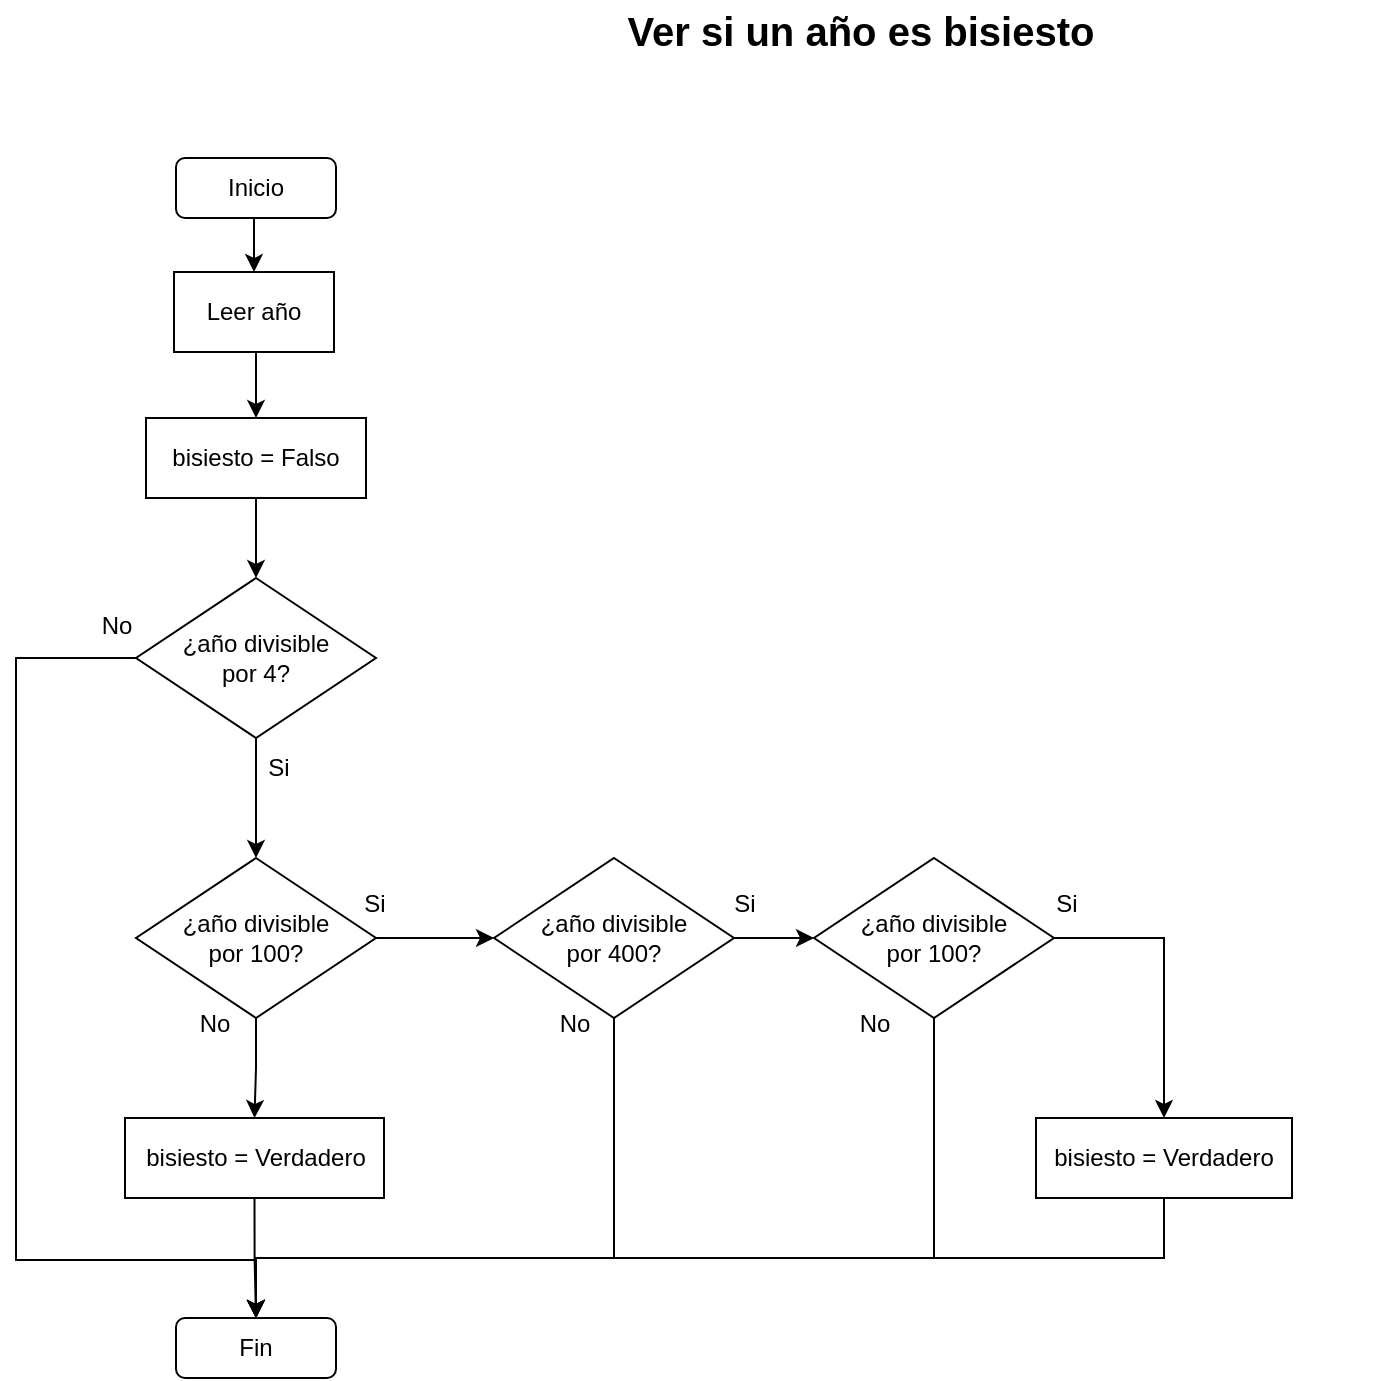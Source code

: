 <mxfile version="28.0.7">
  <diagram name="Page-1" id="gamRS6MLA4fs2B-uqD5Q">
    <mxGraphModel grid="1" page="1" gridSize="10" guides="1" tooltips="1" connect="1" arrows="1" fold="1" pageScale="1" pageWidth="850" pageHeight="1100" math="0" shadow="0">
      <root>
        <mxCell id="0" />
        <mxCell id="1" parent="0" />
        <mxCell id="qD9gXsYjsShy9WRek7qx-5" style="edgeStyle=orthogonalEdgeStyle;rounded=0;orthogonalLoop=1;jettySize=auto;html=1;exitX=0.5;exitY=1;exitDx=0;exitDy=0;entryX=0.5;entryY=0;entryDx=0;entryDy=0;" edge="1" parent="1" source="sVo8eWBov2D_V9g_eI1e-1" target="qD9gXsYjsShy9WRek7qx-1">
          <mxGeometry relative="1" as="geometry" />
        </mxCell>
        <mxCell id="sVo8eWBov2D_V9g_eI1e-1" value="Inicio" style="rounded=1;whiteSpace=wrap;html=1;" vertex="1" parent="1">
          <mxGeometry x="150" y="119" width="80" height="30" as="geometry" />
        </mxCell>
        <mxCell id="sVo8eWBov2D_V9g_eI1e-14" value="&lt;font style=&quot;font-size: 20px;&quot;&gt;&lt;b&gt;Ver si un año es bisiesto&lt;/b&gt;&lt;/font&gt;" style="text;html=1;align=center;verticalAlign=middle;whiteSpace=wrap;rounded=0;" vertex="1" parent="1">
          <mxGeometry x="230" y="40" width="525" height="30" as="geometry" />
        </mxCell>
        <mxCell id="IqsItVoHAmX1cxbS_e39-7" style="edgeStyle=orthogonalEdgeStyle;rounded=0;orthogonalLoop=1;jettySize=auto;html=1;exitX=0.5;exitY=1;exitDx=0;exitDy=0;entryX=0.5;entryY=0;entryDx=0;entryDy=0;" edge="1" parent="1" source="qD9gXsYjsShy9WRek7qx-1" target="IqsItVoHAmX1cxbS_e39-6">
          <mxGeometry relative="1" as="geometry" />
        </mxCell>
        <mxCell id="qD9gXsYjsShy9WRek7qx-1" value="Leer año" style="rounded=0;whiteSpace=wrap;html=1;" vertex="1" parent="1">
          <mxGeometry x="149" y="176" width="80" height="40" as="geometry" />
        </mxCell>
        <mxCell id="fhB60b2QltupWCeUgBXA-5" value="Fin" style="rounded=1;whiteSpace=wrap;html=1;" vertex="1" parent="1">
          <mxGeometry x="150" y="699" width="80" height="30" as="geometry" />
        </mxCell>
        <mxCell id="IqsItVoHAmX1cxbS_e39-4" style="edgeStyle=orthogonalEdgeStyle;rounded=0;orthogonalLoop=1;jettySize=auto;html=1;exitX=0.5;exitY=1;exitDx=0;exitDy=0;entryX=0.5;entryY=0;entryDx=0;entryDy=0;" edge="1" parent="1" source="IqsItVoHAmX1cxbS_e39-2" target="IqsItVoHAmX1cxbS_e39-3">
          <mxGeometry relative="1" as="geometry" />
        </mxCell>
        <mxCell id="IqsItVoHAmX1cxbS_e39-30" style="edgeStyle=orthogonalEdgeStyle;rounded=0;orthogonalLoop=1;jettySize=auto;html=1;exitX=0;exitY=0.5;exitDx=0;exitDy=0;entryX=0.5;entryY=0;entryDx=0;entryDy=0;" edge="1" parent="1" source="IqsItVoHAmX1cxbS_e39-2" target="fhB60b2QltupWCeUgBXA-5">
          <mxGeometry relative="1" as="geometry">
            <Array as="points">
              <mxPoint x="70" y="369" />
              <mxPoint x="70" y="670" />
              <mxPoint x="190" y="670" />
            </Array>
          </mxGeometry>
        </mxCell>
        <mxCell id="IqsItVoHAmX1cxbS_e39-2" value="¿año divisible&lt;div&gt;&amp;nbsp;por 4?&amp;nbsp;&lt;/div&gt;" style="rhombus;whiteSpace=wrap;html=1;" vertex="1" parent="1">
          <mxGeometry x="130" y="329" width="120" height="80" as="geometry" />
        </mxCell>
        <mxCell id="IqsItVoHAmX1cxbS_e39-11" style="edgeStyle=orthogonalEdgeStyle;rounded=0;orthogonalLoop=1;jettySize=auto;html=1;exitX=1;exitY=0.5;exitDx=0;exitDy=0;entryX=0;entryY=0.5;entryDx=0;entryDy=0;" edge="1" parent="1" source="IqsItVoHAmX1cxbS_e39-3" target="IqsItVoHAmX1cxbS_e39-10">
          <mxGeometry relative="1" as="geometry" />
        </mxCell>
        <mxCell id="IqsItVoHAmX1cxbS_e39-13" style="edgeStyle=orthogonalEdgeStyle;rounded=0;orthogonalLoop=1;jettySize=auto;html=1;exitX=0.5;exitY=1;exitDx=0;exitDy=0;" edge="1" parent="1" source="IqsItVoHAmX1cxbS_e39-3" target="IqsItVoHAmX1cxbS_e39-9">
          <mxGeometry relative="1" as="geometry" />
        </mxCell>
        <mxCell id="IqsItVoHAmX1cxbS_e39-3" value="¿año divisible&lt;div&gt;&amp;nbsp;por 100?&amp;nbsp;&lt;/div&gt;" style="rhombus;whiteSpace=wrap;html=1;" vertex="1" parent="1">
          <mxGeometry x="130" y="469" width="120" height="80" as="geometry" />
        </mxCell>
        <mxCell id="IqsItVoHAmX1cxbS_e39-5" value="Si" style="text;html=1;align=center;verticalAlign=middle;resizable=0;points=[];autosize=1;strokeColor=none;fillColor=none;" vertex="1" parent="1">
          <mxGeometry x="186" y="409" width="30" height="30" as="geometry" />
        </mxCell>
        <mxCell id="IqsItVoHAmX1cxbS_e39-8" style="edgeStyle=orthogonalEdgeStyle;rounded=0;orthogonalLoop=1;jettySize=auto;html=1;exitX=0.5;exitY=1;exitDx=0;exitDy=0;entryX=0.5;entryY=0;entryDx=0;entryDy=0;" edge="1" parent="1" source="IqsItVoHAmX1cxbS_e39-6" target="IqsItVoHAmX1cxbS_e39-2">
          <mxGeometry relative="1" as="geometry" />
        </mxCell>
        <mxCell id="IqsItVoHAmX1cxbS_e39-6" value="bisiesto = Falso" style="rounded=0;whiteSpace=wrap;html=1;" vertex="1" parent="1">
          <mxGeometry x="135" y="249" width="110" height="40" as="geometry" />
        </mxCell>
        <mxCell id="IqsItVoHAmX1cxbS_e39-20" style="edgeStyle=orthogonalEdgeStyle;rounded=0;orthogonalLoop=1;jettySize=auto;html=1;exitX=0.5;exitY=1;exitDx=0;exitDy=0;entryX=0.5;entryY=0;entryDx=0;entryDy=0;" edge="1" parent="1" source="IqsItVoHAmX1cxbS_e39-9" target="fhB60b2QltupWCeUgBXA-5">
          <mxGeometry relative="1" as="geometry" />
        </mxCell>
        <mxCell id="IqsItVoHAmX1cxbS_e39-9" value="bisiesto = Verdadero" style="rounded=0;whiteSpace=wrap;html=1;" vertex="1" parent="1">
          <mxGeometry x="124.5" y="599" width="129.5" height="40" as="geometry" />
        </mxCell>
        <mxCell id="IqsItVoHAmX1cxbS_e39-16" style="edgeStyle=orthogonalEdgeStyle;rounded=0;orthogonalLoop=1;jettySize=auto;html=1;exitX=1;exitY=0.5;exitDx=0;exitDy=0;entryX=0;entryY=0.5;entryDx=0;entryDy=0;" edge="1" parent="1" source="IqsItVoHAmX1cxbS_e39-10" target="IqsItVoHAmX1cxbS_e39-15">
          <mxGeometry relative="1" as="geometry" />
        </mxCell>
        <mxCell id="IqsItVoHAmX1cxbS_e39-25" style="edgeStyle=orthogonalEdgeStyle;rounded=0;orthogonalLoop=1;jettySize=auto;html=1;exitX=0.5;exitY=1;exitDx=0;exitDy=0;entryX=0.5;entryY=0;entryDx=0;entryDy=0;" edge="1" parent="1" source="IqsItVoHAmX1cxbS_e39-10" target="fhB60b2QltupWCeUgBXA-5">
          <mxGeometry relative="1" as="geometry">
            <Array as="points">
              <mxPoint x="369" y="669" />
              <mxPoint x="190" y="669" />
            </Array>
          </mxGeometry>
        </mxCell>
        <mxCell id="IqsItVoHAmX1cxbS_e39-10" value="¿año divisible&lt;div&gt;&amp;nbsp;por 400?&amp;nbsp;&lt;/div&gt;" style="rhombus;whiteSpace=wrap;html=1;" vertex="1" parent="1">
          <mxGeometry x="309" y="469" width="120" height="80" as="geometry" />
        </mxCell>
        <mxCell id="IqsItVoHAmX1cxbS_e39-12" value="Si" style="text;html=1;align=center;verticalAlign=middle;resizable=0;points=[];autosize=1;strokeColor=none;fillColor=none;" vertex="1" parent="1">
          <mxGeometry x="234" y="477" width="30" height="30" as="geometry" />
        </mxCell>
        <mxCell id="IqsItVoHAmX1cxbS_e39-14" value="No" style="text;html=1;align=center;verticalAlign=middle;resizable=0;points=[];autosize=1;strokeColor=none;fillColor=none;" vertex="1" parent="1">
          <mxGeometry x="149" y="537" width="40" height="30" as="geometry" />
        </mxCell>
        <mxCell id="IqsItVoHAmX1cxbS_e39-19" style="edgeStyle=orthogonalEdgeStyle;rounded=0;orthogonalLoop=1;jettySize=auto;html=1;exitX=1;exitY=0.5;exitDx=0;exitDy=0;entryX=0.5;entryY=0;entryDx=0;entryDy=0;" edge="1" parent="1" source="IqsItVoHAmX1cxbS_e39-15" target="IqsItVoHAmX1cxbS_e39-18">
          <mxGeometry relative="1" as="geometry" />
        </mxCell>
        <mxCell id="IqsItVoHAmX1cxbS_e39-24" style="edgeStyle=orthogonalEdgeStyle;rounded=0;orthogonalLoop=1;jettySize=auto;html=1;exitX=0.5;exitY=1;exitDx=0;exitDy=0;entryX=0.5;entryY=0;entryDx=0;entryDy=0;" edge="1" parent="1" source="IqsItVoHAmX1cxbS_e39-15" target="fhB60b2QltupWCeUgBXA-5">
          <mxGeometry relative="1" as="geometry">
            <Array as="points">
              <mxPoint x="529" y="669" />
              <mxPoint x="190" y="669" />
            </Array>
          </mxGeometry>
        </mxCell>
        <mxCell id="IqsItVoHAmX1cxbS_e39-15" value="¿año divisible&lt;div&gt;&amp;nbsp;por 100?&amp;nbsp;&lt;/div&gt;" style="rhombus;whiteSpace=wrap;html=1;" vertex="1" parent="1">
          <mxGeometry x="469" y="469" width="120" height="80" as="geometry" />
        </mxCell>
        <mxCell id="IqsItVoHAmX1cxbS_e39-17" value="Si" style="text;html=1;align=center;verticalAlign=middle;resizable=0;points=[];autosize=1;strokeColor=none;fillColor=none;" vertex="1" parent="1">
          <mxGeometry x="419" y="477" width="30" height="30" as="geometry" />
        </mxCell>
        <mxCell id="IqsItVoHAmX1cxbS_e39-22" style="edgeStyle=orthogonalEdgeStyle;rounded=0;orthogonalLoop=1;jettySize=auto;html=1;exitX=0.5;exitY=1;exitDx=0;exitDy=0;entryX=0.5;entryY=0;entryDx=0;entryDy=0;" edge="1" parent="1" source="IqsItVoHAmX1cxbS_e39-18" target="fhB60b2QltupWCeUgBXA-5">
          <mxGeometry relative="1" as="geometry" />
        </mxCell>
        <mxCell id="IqsItVoHAmX1cxbS_e39-18" value="bisiesto = Verdadero" style="rounded=0;whiteSpace=wrap;html=1;" vertex="1" parent="1">
          <mxGeometry x="580" y="599" width="128" height="40" as="geometry" />
        </mxCell>
        <mxCell id="IqsItVoHAmX1cxbS_e39-26" value="No" style="text;html=1;align=center;verticalAlign=middle;resizable=0;points=[];autosize=1;strokeColor=none;fillColor=none;" vertex="1" parent="1">
          <mxGeometry x="329" y="537" width="40" height="30" as="geometry" />
        </mxCell>
        <mxCell id="IqsItVoHAmX1cxbS_e39-27" value="No" style="text;html=1;align=center;verticalAlign=middle;resizable=0;points=[];autosize=1;strokeColor=none;fillColor=none;" vertex="1" parent="1">
          <mxGeometry x="479" y="537" width="40" height="30" as="geometry" />
        </mxCell>
        <mxCell id="IqsItVoHAmX1cxbS_e39-28" value="Si" style="text;html=1;align=center;verticalAlign=middle;resizable=0;points=[];autosize=1;strokeColor=none;fillColor=none;" vertex="1" parent="1">
          <mxGeometry x="580" y="477" width="30" height="30" as="geometry" />
        </mxCell>
        <mxCell id="IqsItVoHAmX1cxbS_e39-31" value="No" style="text;html=1;align=center;verticalAlign=middle;resizable=0;points=[];autosize=1;strokeColor=none;fillColor=none;" vertex="1" parent="1">
          <mxGeometry x="100" y="338" width="40" height="30" as="geometry" />
        </mxCell>
      </root>
    </mxGraphModel>
  </diagram>
</mxfile>
